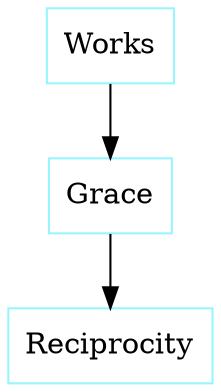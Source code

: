 digraph D {
"Works" [shape=box, color = cadetblue1]
"Grace" [shape=box, color = cadetblue1]
"Reciprocity" [shape=box, color = cadetblue1]
"Grace" -> "Reciprocity" [penwidth=1]
"Works" -> "Grace" [penwidth=1]
}